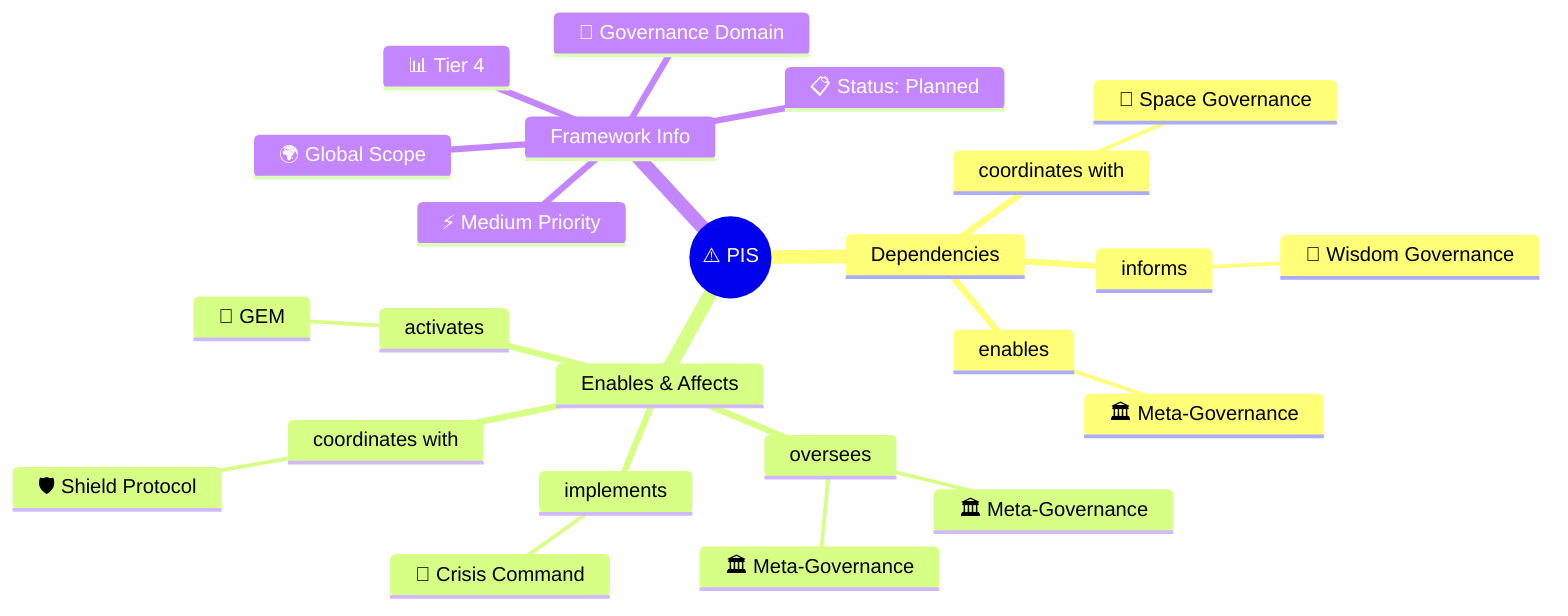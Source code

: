 mindmap
  root(("⚠️ PIS"))
    Dependencies
      coordinates with
        🚀 Space Governance
      informs
        🦉 Wisdom Governance
      enables
        🏛️ Meta-Governance
    Enables & Affects
      implements
        🔄 Crisis Command
      oversees
        🏛️ Meta-Governance
        🏛️ Meta-Governance
      activates
        🏢 GEM
      coordinates with
        🛡️ Shield Protocol
    Framework Info
      📊 Tier 4
      🎯 Governance Domain
      🌍 Global Scope
      ⚡ Medium Priority
      📋 Status: Planned